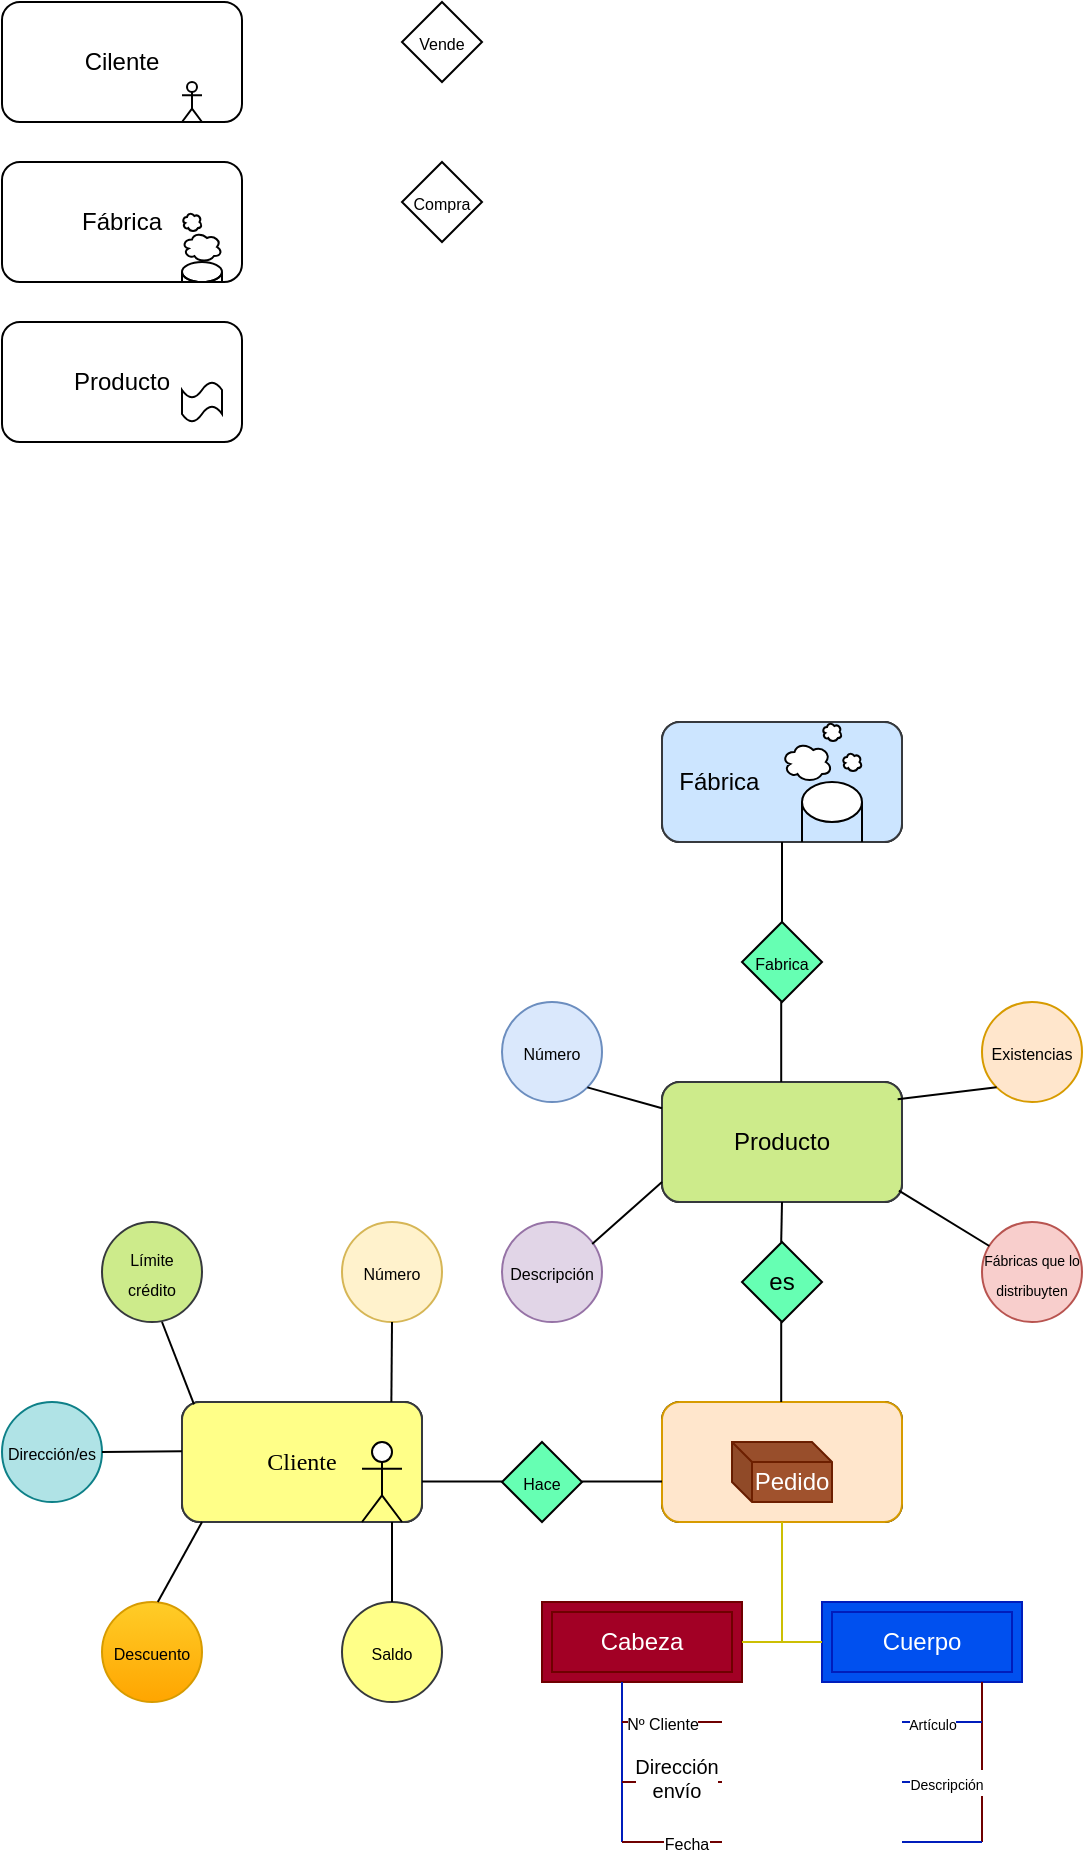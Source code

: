 <mxfile version="21.8.2" type="github">
  <diagram name="Página-1" id="xOyXm7hKOzhZf2TdDySM">
    <mxGraphModel dx="1687" dy="935" grid="1" gridSize="10" guides="1" tooltips="1" connect="1" arrows="1" fold="1" page="1" pageScale="1" pageWidth="827" pageHeight="1169" math="0" shadow="0">
      <root>
        <mxCell id="0" />
        <mxCell id="1" parent="0" />
        <mxCell id="ZIs_V0hg9GFyahbfG0BN-13" value="&lt;font style=&quot;font-size: 8px;&quot;&gt;Fabrica&lt;/font&gt;" style="rhombus;whiteSpace=wrap;html=1;fillColor=#66FFB3;" parent="1" vertex="1">
          <mxGeometry x="410" y="500" width="40" height="40" as="geometry" />
        </mxCell>
        <mxCell id="ZIs_V0hg9GFyahbfG0BN-14" value="&lt;div&gt;es&lt;/div&gt;" style="rhombus;whiteSpace=wrap;html=1;fillColor=#66FFB3;" parent="1" vertex="1">
          <mxGeometry x="410" y="660" width="40" height="40" as="geometry" />
        </mxCell>
        <mxCell id="ZIs_V0hg9GFyahbfG0BN-19" value="&lt;font style=&quot;font-size: 8px;&quot;&gt;Hace&lt;/font&gt;" style="rhombus;whiteSpace=wrap;html=1;fillColor=#66FFB3;" parent="1" vertex="1">
          <mxGeometry x="290" y="760" width="40" height="40" as="geometry" />
        </mxCell>
        <mxCell id="ZIs_V0hg9GFyahbfG0BN-20" value="" style="group" parent="1" vertex="1" connectable="0">
          <mxGeometry x="40" y="40" width="120" height="60" as="geometry" />
        </mxCell>
        <mxCell id="ZIs_V0hg9GFyahbfG0BN-1" value="Cilente" style="rounded=1;whiteSpace=wrap;html=1;" parent="ZIs_V0hg9GFyahbfG0BN-20" vertex="1">
          <mxGeometry width="120" height="60" as="geometry" />
        </mxCell>
        <mxCell id="ZIs_V0hg9GFyahbfG0BN-2" value="" style="shape=umlActor;verticalLabelPosition=bottom;verticalAlign=top;html=1;outlineConnect=0;" parent="ZIs_V0hg9GFyahbfG0BN-20" vertex="1">
          <mxGeometry x="90" y="40" width="10" height="20" as="geometry" />
        </mxCell>
        <mxCell id="ZIs_V0hg9GFyahbfG0BN-21" value="" style="group;fillColor=default;" parent="1" vertex="1" connectable="0">
          <mxGeometry x="370" y="400" width="120" height="60" as="geometry" />
        </mxCell>
        <mxCell id="ZIs_V0hg9GFyahbfG0BN-3" value="Fábrica" style="rounded=1;whiteSpace=wrap;html=1;" parent="ZIs_V0hg9GFyahbfG0BN-21" vertex="1">
          <mxGeometry width="120" height="60" as="geometry" />
        </mxCell>
        <mxCell id="ZIs_V0hg9GFyahbfG0BN-4" value="" style="shape=cylinder3;whiteSpace=wrap;html=1;boundedLbl=1;backgroundOutline=1;size=15;" parent="ZIs_V0hg9GFyahbfG0BN-21" vertex="1">
          <mxGeometry x="90" y="50" width="20" height="10" as="geometry" />
        </mxCell>
        <mxCell id="ZIs_V0hg9GFyahbfG0BN-5" value="" style="ellipse;shape=cloud;whiteSpace=wrap;html=1;" parent="ZIs_V0hg9GFyahbfG0BN-21" vertex="1">
          <mxGeometry x="90" y="25" width="10" height="10" as="geometry" />
        </mxCell>
        <mxCell id="ZIs_V0hg9GFyahbfG0BN-6" value="" style="ellipse;shape=cloud;whiteSpace=wrap;html=1;" parent="ZIs_V0hg9GFyahbfG0BN-21" vertex="1">
          <mxGeometry x="90" y="35" width="20" height="15" as="geometry" />
        </mxCell>
        <mxCell id="ZIs_V0hg9GFyahbfG0BN-8" value="" style="endArrow=none;html=1;rounded=0;entryX=0;entryY=0.5;entryDx=0;entryDy=0;entryPerimeter=0;exitX=0;exitY=0;exitDx=0;exitDy=10;exitPerimeter=0;" parent="ZIs_V0hg9GFyahbfG0BN-21" source="ZIs_V0hg9GFyahbfG0BN-4" target="ZIs_V0hg9GFyahbfG0BN-4" edge="1">
          <mxGeometry width="50" height="50" relative="1" as="geometry">
            <mxPoint x="90" y="50" as="sourcePoint" />
            <mxPoint x="140" as="targetPoint" />
          </mxGeometry>
        </mxCell>
        <mxCell id="ZIs_V0hg9GFyahbfG0BN-9" value="" style="endArrow=none;html=1;rounded=0;entryX=1;entryY=0.5;entryDx=0;entryDy=0;entryPerimeter=0;" parent="ZIs_V0hg9GFyahbfG0BN-21" target="ZIs_V0hg9GFyahbfG0BN-4" edge="1">
          <mxGeometry width="50" height="50" relative="1" as="geometry">
            <mxPoint x="110" y="60" as="sourcePoint" />
            <mxPoint x="110" y="60" as="targetPoint" />
          </mxGeometry>
        </mxCell>
        <mxCell id="gSDfPqo33WzDErhZJP5z-24" value="" style="group" vertex="1" connectable="0" parent="ZIs_V0hg9GFyahbfG0BN-21">
          <mxGeometry width="120" height="60" as="geometry" />
        </mxCell>
        <mxCell id="gSDfPqo33WzDErhZJP5z-17" value="&lt;div align=&quot;left&quot;&gt;&amp;nbsp; Fábrica&lt;/div&gt;" style="rounded=1;whiteSpace=wrap;html=1;fillColor=#cce5ff;strokeColor=#36393d;align=left;" vertex="1" parent="gSDfPqo33WzDErhZJP5z-24">
          <mxGeometry width="120" height="60" as="geometry" />
        </mxCell>
        <mxCell id="gSDfPqo33WzDErhZJP5z-18" value="" style="ellipse;whiteSpace=wrap;html=1;" vertex="1" parent="gSDfPqo33WzDErhZJP5z-24">
          <mxGeometry x="70" y="30" width="30" height="20" as="geometry" />
        </mxCell>
        <mxCell id="gSDfPqo33WzDErhZJP5z-19" value="" style="endArrow=none;html=1;rounded=0;" edge="1" parent="gSDfPqo33WzDErhZJP5z-24">
          <mxGeometry width="50" height="50" relative="1" as="geometry">
            <mxPoint x="70" y="60" as="sourcePoint" />
            <mxPoint x="70" y="40" as="targetPoint" />
          </mxGeometry>
        </mxCell>
        <mxCell id="gSDfPqo33WzDErhZJP5z-20" value="" style="endArrow=none;html=1;rounded=0;" edge="1" parent="gSDfPqo33WzDErhZJP5z-24">
          <mxGeometry width="50" height="50" relative="1" as="geometry">
            <mxPoint x="100" y="60" as="sourcePoint" />
            <mxPoint x="100" y="40" as="targetPoint" />
          </mxGeometry>
        </mxCell>
        <mxCell id="gSDfPqo33WzDErhZJP5z-21" value="" style="ellipse;shape=cloud;whiteSpace=wrap;html=1;" vertex="1" parent="gSDfPqo33WzDErhZJP5z-24">
          <mxGeometry x="60" y="10" width="25" height="20" as="geometry" />
        </mxCell>
        <mxCell id="gSDfPqo33WzDErhZJP5z-22" value="" style="ellipse;shape=cloud;whiteSpace=wrap;html=1;" vertex="1" parent="gSDfPqo33WzDErhZJP5z-24">
          <mxGeometry x="80" width="10" height="10" as="geometry" />
        </mxCell>
        <mxCell id="gSDfPqo33WzDErhZJP5z-23" value="" style="ellipse;shape=cloud;whiteSpace=wrap;html=1;" vertex="1" parent="gSDfPqo33WzDErhZJP5z-24">
          <mxGeometry x="90" y="15" width="10" height="10" as="geometry" />
        </mxCell>
        <mxCell id="ZIs_V0hg9GFyahbfG0BN-22" value="" style="group" parent="1" vertex="1" connectable="0">
          <mxGeometry x="40" y="200" width="120" height="60" as="geometry" />
        </mxCell>
        <mxCell id="ZIs_V0hg9GFyahbfG0BN-10" value="&lt;div&gt;Producto&lt;/div&gt;" style="rounded=1;whiteSpace=wrap;html=1;" parent="ZIs_V0hg9GFyahbfG0BN-22" vertex="1">
          <mxGeometry width="120" height="60" as="geometry" />
        </mxCell>
        <mxCell id="ZIs_V0hg9GFyahbfG0BN-11" value="" style="shape=tape;whiteSpace=wrap;html=1;" parent="ZIs_V0hg9GFyahbfG0BN-22" vertex="1">
          <mxGeometry x="90" y="30" width="20" height="20" as="geometry" />
        </mxCell>
        <mxCell id="ZIs_V0hg9GFyahbfG0BN-29" value="" style="group" parent="1" vertex="1" connectable="0">
          <mxGeometry x="130" y="740" width="120" height="60" as="geometry" />
        </mxCell>
        <mxCell id="ZIs_V0hg9GFyahbfG0BN-30" value="Cilente" style="rounded=1;whiteSpace=wrap;html=1;" parent="ZIs_V0hg9GFyahbfG0BN-29" vertex="1">
          <mxGeometry width="120" height="60" as="geometry" />
        </mxCell>
        <mxCell id="ZIs_V0hg9GFyahbfG0BN-31" value="" style="shape=umlActor;verticalLabelPosition=bottom;verticalAlign=top;html=1;outlineConnect=0;" parent="ZIs_V0hg9GFyahbfG0BN-29" vertex="1">
          <mxGeometry x="90" y="40" width="10" height="20" as="geometry" />
        </mxCell>
        <mxCell id="gSDfPqo33WzDErhZJP5z-15" value="&lt;font face=&quot;Comic Sans MS&quot;&gt;Cliente&lt;/font&gt;" style="rounded=1;whiteSpace=wrap;html=1;fillColor=#ffff88;strokeColor=#36393d;" vertex="1" parent="ZIs_V0hg9GFyahbfG0BN-29">
          <mxGeometry width="120" height="60" as="geometry" />
        </mxCell>
        <mxCell id="gSDfPqo33WzDErhZJP5z-16" value="&lt;div&gt;&lt;br&gt;&lt;/div&gt;&lt;div&gt;&lt;br&gt;&lt;/div&gt;" style="shape=umlActor;verticalLabelPosition=bottom;verticalAlign=top;html=1;outlineConnect=0;" vertex="1" parent="ZIs_V0hg9GFyahbfG0BN-29">
          <mxGeometry x="90" y="20" width="20" height="40" as="geometry" />
        </mxCell>
        <mxCell id="ZIs_V0hg9GFyahbfG0BN-41" value="" style="group" parent="1" vertex="1" connectable="0">
          <mxGeometry x="370" y="580" width="120" height="60" as="geometry" />
        </mxCell>
        <mxCell id="ZIs_V0hg9GFyahbfG0BN-42" value="&lt;div&gt;Producto&lt;/div&gt;" style="rounded=1;whiteSpace=wrap;html=1;" parent="ZIs_V0hg9GFyahbfG0BN-41" vertex="1">
          <mxGeometry width="120" height="60" as="geometry" />
        </mxCell>
        <mxCell id="ZIs_V0hg9GFyahbfG0BN-43" value="" style="shape=tape;whiteSpace=wrap;html=1;" parent="ZIs_V0hg9GFyahbfG0BN-41" vertex="1">
          <mxGeometry x="90" y="30" width="20" height="20" as="geometry" />
        </mxCell>
        <mxCell id="gSDfPqo33WzDErhZJP5z-29" value="&lt;div&gt;Producto&lt;/div&gt;" style="rounded=1;whiteSpace=wrap;html=1;fillColor=#cdeb8b;strokeColor=#36393d;" vertex="1" parent="ZIs_V0hg9GFyahbfG0BN-41">
          <mxGeometry width="120" height="60" as="geometry" />
        </mxCell>
        <mxCell id="ZIs_V0hg9GFyahbfG0BN-44" value="" style="group" parent="1" vertex="1" connectable="0">
          <mxGeometry x="40" y="120" width="120" height="60" as="geometry" />
        </mxCell>
        <mxCell id="ZIs_V0hg9GFyahbfG0BN-45" value="Fábrica" style="rounded=1;whiteSpace=wrap;html=1;" parent="ZIs_V0hg9GFyahbfG0BN-44" vertex="1">
          <mxGeometry width="120" height="60" as="geometry" />
        </mxCell>
        <mxCell id="ZIs_V0hg9GFyahbfG0BN-46" value="" style="shape=cylinder3;whiteSpace=wrap;html=1;boundedLbl=1;backgroundOutline=1;size=15;" parent="ZIs_V0hg9GFyahbfG0BN-44" vertex="1">
          <mxGeometry x="90" y="50" width="20" height="10" as="geometry" />
        </mxCell>
        <mxCell id="ZIs_V0hg9GFyahbfG0BN-47" value="" style="ellipse;shape=cloud;whiteSpace=wrap;html=1;" parent="ZIs_V0hg9GFyahbfG0BN-44" vertex="1">
          <mxGeometry x="90" y="25" width="10" height="10" as="geometry" />
        </mxCell>
        <mxCell id="ZIs_V0hg9GFyahbfG0BN-48" value="" style="ellipse;shape=cloud;whiteSpace=wrap;html=1;" parent="ZIs_V0hg9GFyahbfG0BN-44" vertex="1">
          <mxGeometry x="90" y="35" width="20" height="15" as="geometry" />
        </mxCell>
        <mxCell id="ZIs_V0hg9GFyahbfG0BN-49" value="" style="endArrow=none;html=1;rounded=0;entryX=0;entryY=0.5;entryDx=0;entryDy=0;entryPerimeter=0;exitX=0;exitY=0;exitDx=0;exitDy=10;exitPerimeter=0;" parent="ZIs_V0hg9GFyahbfG0BN-44" source="ZIs_V0hg9GFyahbfG0BN-46" target="ZIs_V0hg9GFyahbfG0BN-46" edge="1">
          <mxGeometry width="50" height="50" relative="1" as="geometry">
            <mxPoint x="90" y="50" as="sourcePoint" />
            <mxPoint x="140" as="targetPoint" />
          </mxGeometry>
        </mxCell>
        <mxCell id="ZIs_V0hg9GFyahbfG0BN-50" value="" style="endArrow=none;html=1;rounded=0;entryX=1;entryY=0.5;entryDx=0;entryDy=0;entryPerimeter=0;" parent="ZIs_V0hg9GFyahbfG0BN-44" target="ZIs_V0hg9GFyahbfG0BN-46" edge="1">
          <mxGeometry width="50" height="50" relative="1" as="geometry">
            <mxPoint x="110" y="60" as="sourcePoint" />
            <mxPoint x="110" y="60" as="targetPoint" />
          </mxGeometry>
        </mxCell>
        <mxCell id="ZIs_V0hg9GFyahbfG0BN-52" value="&lt;font style=&quot;font-size: 8px;&quot;&gt;Vende&lt;/font&gt;" style="rhombus;whiteSpace=wrap;html=1;" parent="1" vertex="1">
          <mxGeometry x="240" y="40" width="40" height="40" as="geometry" />
        </mxCell>
        <mxCell id="ZIs_V0hg9GFyahbfG0BN-53" value="&lt;font style=&quot;font-size: 8px;&quot;&gt;Compra&lt;/font&gt;" style="rhombus;whiteSpace=wrap;html=1;" parent="1" vertex="1">
          <mxGeometry x="240" y="120" width="40" height="40" as="geometry" />
        </mxCell>
        <mxCell id="ZIs_V0hg9GFyahbfG0BN-60" value="" style="group" parent="1" vertex="1" connectable="0">
          <mxGeometry x="370" y="740" width="120" height="60" as="geometry" />
        </mxCell>
        <mxCell id="ZIs_V0hg9GFyahbfG0BN-54" value="Pedido" style="rounded=1;whiteSpace=wrap;html=1;" parent="ZIs_V0hg9GFyahbfG0BN-60" vertex="1">
          <mxGeometry width="120" height="60" as="geometry" />
        </mxCell>
        <mxCell id="gSDfPqo33WzDErhZJP5z-14" value="" style="group" vertex="1" connectable="0" parent="ZIs_V0hg9GFyahbfG0BN-60">
          <mxGeometry width="120" height="60" as="geometry" />
        </mxCell>
        <mxCell id="gSDfPqo33WzDErhZJP5z-12" value="" style="rounded=1;whiteSpace=wrap;html=1;fillColor=#ffe6cc;strokeColor=#d79b00;" vertex="1" parent="gSDfPqo33WzDErhZJP5z-14">
          <mxGeometry width="120" height="60" as="geometry" />
        </mxCell>
        <mxCell id="gSDfPqo33WzDErhZJP5z-13" value="Pedido" style="shape=cube;whiteSpace=wrap;html=1;boundedLbl=1;backgroundOutline=1;darkOpacity=0.05;darkOpacity2=0.1;size=10;fillColor=#a0522d;strokeColor=#6D1F00;fontColor=#ffffff;" vertex="1" parent="gSDfPqo33WzDErhZJP5z-14">
          <mxGeometry x="35" y="20" width="50" height="30" as="geometry" />
        </mxCell>
        <mxCell id="ZIs_V0hg9GFyahbfG0BN-61" value="" style="endArrow=none;html=1;rounded=0;exitX=0.5;exitY=0;exitDx=0;exitDy=0;" parent="1" source="ZIs_V0hg9GFyahbfG0BN-13" edge="1">
          <mxGeometry width="50" height="50" relative="1" as="geometry">
            <mxPoint x="380" y="510" as="sourcePoint" />
            <mxPoint x="430" y="460" as="targetPoint" />
          </mxGeometry>
        </mxCell>
        <mxCell id="ZIs_V0hg9GFyahbfG0BN-62" value="" style="endArrow=none;html=1;rounded=0;exitX=0.5;exitY=0;exitDx=0;exitDy=0;" parent="1" edge="1">
          <mxGeometry width="50" height="50" relative="1" as="geometry">
            <mxPoint x="429.6" y="580" as="sourcePoint" />
            <mxPoint x="429.6" y="540" as="targetPoint" />
          </mxGeometry>
        </mxCell>
        <mxCell id="ZIs_V0hg9GFyahbfG0BN-63" value="" style="endArrow=none;html=1;rounded=0;exitX=0.5;exitY=0;exitDx=0;exitDy=0;" parent="1" edge="1">
          <mxGeometry width="50" height="50" relative="1" as="geometry">
            <mxPoint x="429.6" y="740" as="sourcePoint" />
            <mxPoint x="429.6" y="700" as="targetPoint" />
          </mxGeometry>
        </mxCell>
        <mxCell id="ZIs_V0hg9GFyahbfG0BN-64" value="" style="endArrow=none;html=1;rounded=0;exitX=0.5;exitY=0;exitDx=0;exitDy=0;" parent="1" edge="1">
          <mxGeometry width="50" height="50" relative="1" as="geometry">
            <mxPoint x="429.6" y="660" as="sourcePoint" />
            <mxPoint x="430" y="640" as="targetPoint" />
          </mxGeometry>
        </mxCell>
        <mxCell id="ZIs_V0hg9GFyahbfG0BN-67" value="" style="endArrow=none;html=1;rounded=0;exitX=0.5;exitY=0;exitDx=0;exitDy=0;" parent="1" edge="1">
          <mxGeometry width="50" height="50" relative="1" as="geometry">
            <mxPoint x="250" y="779.76" as="sourcePoint" />
            <mxPoint x="290" y="779.76" as="targetPoint" />
          </mxGeometry>
        </mxCell>
        <mxCell id="ZIs_V0hg9GFyahbfG0BN-69" value="" style="endArrow=none;html=1;rounded=0;exitX=0.5;exitY=0;exitDx=0;exitDy=0;" parent="1" edge="1">
          <mxGeometry width="50" height="50" relative="1" as="geometry">
            <mxPoint x="330" y="779.76" as="sourcePoint" />
            <mxPoint x="370" y="779.76" as="targetPoint" />
          </mxGeometry>
        </mxCell>
        <mxCell id="ZIs_V0hg9GFyahbfG0BN-80" value="&lt;font style=&quot;font-size: 8px;&quot;&gt;Número&lt;/font&gt;" style="ellipse;whiteSpace=wrap;html=1;fillColor=#fff2cc;strokeColor=#d6b656;" parent="1" vertex="1">
          <mxGeometry x="210" y="650" width="50" height="50" as="geometry" />
        </mxCell>
        <mxCell id="ZIs_V0hg9GFyahbfG0BN-82" value="&lt;font style=&quot;font-size: 8px;&quot;&gt;Dirección/es&lt;/font&gt;" style="ellipse;whiteSpace=wrap;html=1;fillColor=#b0e3e6;strokeColor=#0e8088;" parent="1" vertex="1">
          <mxGeometry x="40" y="740" width="50" height="50" as="geometry" />
        </mxCell>
        <mxCell id="ZIs_V0hg9GFyahbfG0BN-83" value="&lt;font style=&quot;font-size: 8px;&quot;&gt;Saldo&lt;/font&gt;" style="ellipse;whiteSpace=wrap;html=1;fillColor=#ffff88;strokeColor=#36393d;" parent="1" vertex="1">
          <mxGeometry x="210" y="840" width="50" height="50" as="geometry" />
        </mxCell>
        <mxCell id="ZIs_V0hg9GFyahbfG0BN-84" value="&lt;font style=&quot;font-size: 8px;&quot;&gt;Límite crédito&lt;br&gt;&lt;/font&gt;" style="ellipse;whiteSpace=wrap;html=1;fillColor=#cdeb8b;strokeColor=#36393d;" parent="1" vertex="1">
          <mxGeometry x="90" y="650" width="50" height="50" as="geometry" />
        </mxCell>
        <mxCell id="ZIs_V0hg9GFyahbfG0BN-85" value="&lt;font style=&quot;font-size: 8px;&quot;&gt;Descuento&lt;/font&gt;" style="ellipse;whiteSpace=wrap;html=1;fillColor=#ffcd28;strokeColor=#d79b00;gradientColor=#ffa500;" parent="1" vertex="1">
          <mxGeometry x="90" y="840" width="50" height="50" as="geometry" />
        </mxCell>
        <mxCell id="ZIs_V0hg9GFyahbfG0BN-86" value="" style="endArrow=none;html=1;rounded=0;exitX=0.558;exitY=0;exitDx=0;exitDy=0;exitPerimeter=0;" parent="1" source="ZIs_V0hg9GFyahbfG0BN-85" edge="1">
          <mxGeometry width="50" height="50" relative="1" as="geometry">
            <mxPoint x="90" y="850" as="sourcePoint" />
            <mxPoint x="140" y="800" as="targetPoint" />
          </mxGeometry>
        </mxCell>
        <mxCell id="ZIs_V0hg9GFyahbfG0BN-87" value="" style="endArrow=none;html=1;rounded=0;exitX=0.05;exitY=0.02;exitDx=0;exitDy=0;exitPerimeter=0;" parent="1" source="ZIs_V0hg9GFyahbfG0BN-30" edge="1">
          <mxGeometry width="50" height="50" relative="1" as="geometry">
            <mxPoint x="70" y="750" as="sourcePoint" />
            <mxPoint x="120" y="700" as="targetPoint" />
          </mxGeometry>
        </mxCell>
        <mxCell id="ZIs_V0hg9GFyahbfG0BN-88" value="" style="endArrow=none;html=1;rounded=0;" parent="1" edge="1">
          <mxGeometry width="50" height="50" relative="1" as="geometry">
            <mxPoint x="90" y="765" as="sourcePoint" />
            <mxPoint x="130" y="764.68" as="targetPoint" />
          </mxGeometry>
        </mxCell>
        <mxCell id="ZIs_V0hg9GFyahbfG0BN-89" value="" style="endArrow=none;html=1;rounded=0;" parent="1" edge="1">
          <mxGeometry width="50" height="50" relative="1" as="geometry">
            <mxPoint x="234.68" y="740" as="sourcePoint" />
            <mxPoint x="235" y="700" as="targetPoint" />
          </mxGeometry>
        </mxCell>
        <mxCell id="ZIs_V0hg9GFyahbfG0BN-90" value="" style="endArrow=none;html=1;rounded=0;exitX=0.5;exitY=0;exitDx=0;exitDy=0;" parent="1" source="ZIs_V0hg9GFyahbfG0BN-83" edge="1">
          <mxGeometry width="50" height="50" relative="1" as="geometry">
            <mxPoint x="190" y="850" as="sourcePoint" />
            <mxPoint x="235" y="800" as="targetPoint" />
          </mxGeometry>
        </mxCell>
        <mxCell id="gSDfPqo33WzDErhZJP5z-2" value="&lt;font style=&quot;font-size: 7px;&quot;&gt;Fábricas que lo distribuyten&lt;br&gt;&lt;/font&gt;" style="ellipse;whiteSpace=wrap;html=1;fillColor=#f8cecc;strokeColor=#b85450;" vertex="1" parent="1">
          <mxGeometry x="530" y="650" width="50" height="50" as="geometry" />
        </mxCell>
        <mxCell id="gSDfPqo33WzDErhZJP5z-3" value="&lt;font style=&quot;font-size: 8px;&quot;&gt;Existencias&lt;/font&gt;" style="ellipse;whiteSpace=wrap;html=1;fillColor=#ffe6cc;strokeColor=#d79b00;" vertex="1" parent="1">
          <mxGeometry x="530" y="540" width="50" height="50" as="geometry" />
        </mxCell>
        <mxCell id="gSDfPqo33WzDErhZJP5z-4" value="&lt;font style=&quot;font-size: 8px;&quot;&gt;Número&lt;/font&gt;" style="ellipse;whiteSpace=wrap;html=1;fillColor=#dae8fc;strokeColor=#6c8ebf;" vertex="1" parent="1">
          <mxGeometry x="290" y="540" width="50" height="50" as="geometry" />
        </mxCell>
        <mxCell id="gSDfPqo33WzDErhZJP5z-5" value="&lt;font style=&quot;font-size: 8px;&quot;&gt;Descripción&lt;/font&gt;" style="ellipse;whiteSpace=wrap;html=1;fillColor=#e1d5e7;strokeColor=#9673a6;" vertex="1" parent="1">
          <mxGeometry x="290" y="650" width="50" height="50" as="geometry" />
        </mxCell>
        <mxCell id="gSDfPqo33WzDErhZJP5z-6" value="" style="endArrow=none;html=1;rounded=0;exitX=0.902;exitY=0.22;exitDx=0;exitDy=0;exitPerimeter=0;" edge="1" parent="1" source="gSDfPqo33WzDErhZJP5z-5">
          <mxGeometry width="50" height="50" relative="1" as="geometry">
            <mxPoint x="320" y="680" as="sourcePoint" />
            <mxPoint x="370" y="630" as="targetPoint" />
          </mxGeometry>
        </mxCell>
        <mxCell id="gSDfPqo33WzDErhZJP5z-7" value="" style="endArrow=none;html=1;rounded=0;entryX=0.987;entryY=0.906;entryDx=0;entryDy=0;entryPerimeter=0;" edge="1" parent="1" source="gSDfPqo33WzDErhZJP5z-2" target="ZIs_V0hg9GFyahbfG0BN-42">
          <mxGeometry width="50" height="50" relative="1" as="geometry">
            <mxPoint x="440" y="690" as="sourcePoint" />
            <mxPoint x="490" y="640" as="targetPoint" />
          </mxGeometry>
        </mxCell>
        <mxCell id="gSDfPqo33WzDErhZJP5z-8" value="" style="endArrow=none;html=1;rounded=0;exitX=1;exitY=1;exitDx=0;exitDy=0;" edge="1" parent="1" source="gSDfPqo33WzDErhZJP5z-4" target="ZIs_V0hg9GFyahbfG0BN-42">
          <mxGeometry width="50" height="50" relative="1" as="geometry">
            <mxPoint x="330" y="550" as="sourcePoint" />
            <mxPoint x="370" y="590" as="targetPoint" />
          </mxGeometry>
        </mxCell>
        <mxCell id="gSDfPqo33WzDErhZJP5z-9" value="" style="endArrow=none;html=1;rounded=0;exitX=0.982;exitY=0.143;exitDx=0;exitDy=0;exitPerimeter=0;entryX=0;entryY=1;entryDx=0;entryDy=0;" edge="1" parent="1" source="ZIs_V0hg9GFyahbfG0BN-42" target="gSDfPqo33WzDErhZJP5z-3">
          <mxGeometry width="50" height="50" relative="1" as="geometry">
            <mxPoint x="490" y="630" as="sourcePoint" />
            <mxPoint x="530" y="580" as="targetPoint" />
          </mxGeometry>
        </mxCell>
        <mxCell id="gSDfPqo33WzDErhZJP5z-30" value="&lt;div&gt;Cabeza&lt;/div&gt;" style="shape=ext;margin=3;double=1;whiteSpace=wrap;html=1;align=center;fillColor=#a20025;strokeColor=#6F0000;fontColor=#ffffff;" vertex="1" parent="1">
          <mxGeometry x="310" y="840" width="100" height="40" as="geometry" />
        </mxCell>
        <mxCell id="gSDfPqo33WzDErhZJP5z-31" value="Cuerpo" style="shape=ext;margin=3;double=1;whiteSpace=wrap;html=1;align=center;fillColor=#0050ef;fontColor=#ffffff;strokeColor=#001DBC;" vertex="1" parent="1">
          <mxGeometry x="450" y="840" width="100" height="40" as="geometry" />
        </mxCell>
        <mxCell id="gSDfPqo33WzDErhZJP5z-32" value="" style="endArrow=none;html=1;rounded=0;fillColor=#0050ef;strokeColor=#001DBC;" edge="1" parent="1">
          <mxGeometry width="50" height="50" relative="1" as="geometry">
            <mxPoint x="350" y="960" as="sourcePoint" />
            <mxPoint x="350" y="880" as="targetPoint" />
          </mxGeometry>
        </mxCell>
        <mxCell id="gSDfPqo33WzDErhZJP5z-33" value="" style="endArrow=none;html=1;rounded=0;fillColor=#a20025;strokeColor=#6F0000;" edge="1" parent="1">
          <mxGeometry width="50" height="50" relative="1" as="geometry">
            <mxPoint x="530" y="960" as="sourcePoint" />
            <mxPoint x="530" y="880" as="targetPoint" />
          </mxGeometry>
        </mxCell>
        <mxCell id="gSDfPqo33WzDErhZJP5z-34" value="" style="endArrow=none;html=1;rounded=0;fillColor=#0050ef;strokeColor=#CCBF04;" edge="1" parent="1">
          <mxGeometry width="50" height="50" relative="1" as="geometry">
            <mxPoint x="430" y="860" as="sourcePoint" />
            <mxPoint x="430" y="800" as="targetPoint" />
          </mxGeometry>
        </mxCell>
        <mxCell id="gSDfPqo33WzDErhZJP5z-35" value="" style="endArrow=none;html=1;rounded=0;entryX=0;entryY=0.5;entryDx=0;entryDy=0;fillColor=#a20025;strokeColor=#CCBF04;" edge="1" parent="1" target="gSDfPqo33WzDErhZJP5z-31">
          <mxGeometry width="50" height="50" relative="1" as="geometry">
            <mxPoint x="410" y="860" as="sourcePoint" />
            <mxPoint x="460" y="890.769" as="targetPoint" />
          </mxGeometry>
        </mxCell>
        <mxCell id="gSDfPqo33WzDErhZJP5z-36" value="" style="endArrow=none;html=1;rounded=0;fillColor=#a20025;strokeColor=#6F0000;" edge="1" parent="1">
          <mxGeometry width="50" height="50" relative="1" as="geometry">
            <mxPoint x="350" y="900" as="sourcePoint" />
            <mxPoint x="400" y="900" as="targetPoint" />
          </mxGeometry>
        </mxCell>
        <mxCell id="gSDfPqo33WzDErhZJP5z-39" value="&lt;font style=&quot;font-size: 8px;&quot;&gt;Nº Cliente&lt;br&gt;&lt;/font&gt;" style="edgeLabel;html=1;align=center;verticalAlign=middle;resizable=0;points=[];" vertex="1" connectable="0" parent="gSDfPqo33WzDErhZJP5z-36">
          <mxGeometry x="-0.203" relative="1" as="geometry">
            <mxPoint as="offset" />
          </mxGeometry>
        </mxCell>
        <mxCell id="gSDfPqo33WzDErhZJP5z-37" value="" style="endArrow=none;html=1;rounded=0;fillColor=#a20025;strokeColor=#6F0000;" edge="1" parent="1">
          <mxGeometry width="50" height="50" relative="1" as="geometry">
            <mxPoint x="350" y="930" as="sourcePoint" />
            <mxPoint x="400" y="930" as="targetPoint" />
          </mxGeometry>
        </mxCell>
        <mxCell id="gSDfPqo33WzDErhZJP5z-42" value="&lt;div style=&quot;font-size: 10px;&quot;&gt;&lt;font style=&quot;font-size: 10px;&quot;&gt;Dirección&lt;/font&gt;&lt;/div&gt;&lt;div style=&quot;font-size: 10px;&quot;&gt;&lt;font style=&quot;font-size: 10px;&quot;&gt;envío&lt;font style=&quot;font-size: 10px;&quot;&gt;&lt;br&gt;&lt;/font&gt;&lt;/font&gt;&lt;/div&gt;" style="edgeLabel;html=1;align=center;verticalAlign=middle;resizable=0;points=[];" vertex="1" connectable="0" parent="gSDfPqo33WzDErhZJP5z-37">
          <mxGeometry x="0.055" y="2" relative="1" as="geometry">
            <mxPoint as="offset" />
          </mxGeometry>
        </mxCell>
        <mxCell id="gSDfPqo33WzDErhZJP5z-38" value="" style="endArrow=none;html=1;rounded=0;fillColor=#a20025;strokeColor=#6F0000;" edge="1" parent="1">
          <mxGeometry width="50" height="50" relative="1" as="geometry">
            <mxPoint x="350" y="960" as="sourcePoint" />
            <mxPoint x="400" y="960" as="targetPoint" />
          </mxGeometry>
        </mxCell>
        <mxCell id="gSDfPqo33WzDErhZJP5z-41" value="&lt;font style=&quot;font-size: 8px;&quot;&gt;Fecha&lt;/font&gt;" style="edgeLabel;html=1;align=center;verticalAlign=middle;resizable=0;points=[];" vertex="1" connectable="0" parent="gSDfPqo33WzDErhZJP5z-38">
          <mxGeometry x="0.289" relative="1" as="geometry">
            <mxPoint as="offset" />
          </mxGeometry>
        </mxCell>
        <mxCell id="gSDfPqo33WzDErhZJP5z-43" value="" style="endArrow=none;html=1;rounded=0;fillColor=#0050ef;strokeColor=#001DBC;" edge="1" parent="1">
          <mxGeometry width="50" height="50" relative="1" as="geometry">
            <mxPoint x="490" y="900" as="sourcePoint" />
            <mxPoint x="530" y="900" as="targetPoint" />
          </mxGeometry>
        </mxCell>
        <mxCell id="gSDfPqo33WzDErhZJP5z-45" value="&lt;font style=&quot;font-size: 7px;&quot;&gt;Artículo&lt;/font&gt;" style="edgeLabel;html=1;align=center;verticalAlign=middle;resizable=0;points=[];" vertex="1" connectable="0" parent="gSDfPqo33WzDErhZJP5z-43">
          <mxGeometry x="-0.244" relative="1" as="geometry">
            <mxPoint as="offset" />
          </mxGeometry>
        </mxCell>
        <mxCell id="gSDfPqo33WzDErhZJP5z-44" value="" style="endArrow=none;html=1;rounded=0;fillColor=#0050ef;strokeColor=#001DBC;" edge="1" parent="1">
          <mxGeometry width="50" height="50" relative="1" as="geometry">
            <mxPoint x="490" y="930" as="sourcePoint" />
            <mxPoint x="530" y="930" as="targetPoint" />
          </mxGeometry>
        </mxCell>
        <mxCell id="gSDfPqo33WzDErhZJP5z-47" value="&lt;font style=&quot;font-size: 7px;&quot;&gt;Descripción&lt;/font&gt;" style="edgeLabel;html=1;align=center;verticalAlign=middle;resizable=0;points=[];" vertex="1" connectable="0" parent="gSDfPqo33WzDErhZJP5z-44">
          <mxGeometry x="0.096" relative="1" as="geometry">
            <mxPoint as="offset" />
          </mxGeometry>
        </mxCell>
        <mxCell id="gSDfPqo33WzDErhZJP5z-48" value="" style="endArrow=none;html=1;rounded=0;fillColor=#0050ef;strokeColor=#001DBC;" edge="1" parent="1">
          <mxGeometry width="50" height="50" relative="1" as="geometry">
            <mxPoint x="490" y="960" as="sourcePoint" />
            <mxPoint x="530" y="960" as="targetPoint" />
          </mxGeometry>
        </mxCell>
      </root>
    </mxGraphModel>
  </diagram>
</mxfile>
